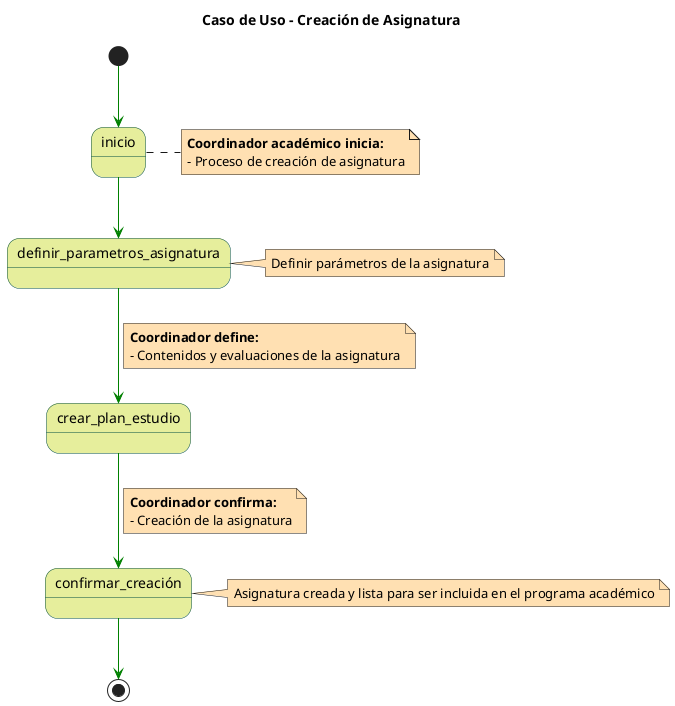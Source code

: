 @startuml

skinparam state {
  BackgroundColor #e6ee9c
  BorderColor #004d40
}

skinparam note {
  BackgroundColor #ffe0b2
}

skinparam linetype polyline

title Caso de Uso - Creación de Asignatura

[*] -[#green]-> inicio
note right of inicio
  **Coordinador académico inicia:**
  - Proceso de creación de asignatura
end note

inicio -[#green]-> definir_parametros_asignatura
note right of definir_parametros_asignatura
  Definir parámetros de la asignatura
end note

definir_parametros_asignatura -[#green]-> crear_plan_estudio
note on link
  **Coordinador define:**
  - Contenidos y evaluaciones de la asignatura
end note

crear_plan_estudio -[#green]-> confirmar_creación
note on link
  **Coordinador confirma:**
  - Creación de la asignatura
end note

confirmar_creación -[#green]-> [*]
note right of confirmar_creación
  Asignatura creada y lista para ser incluida en el programa académico
end note

@enduml
